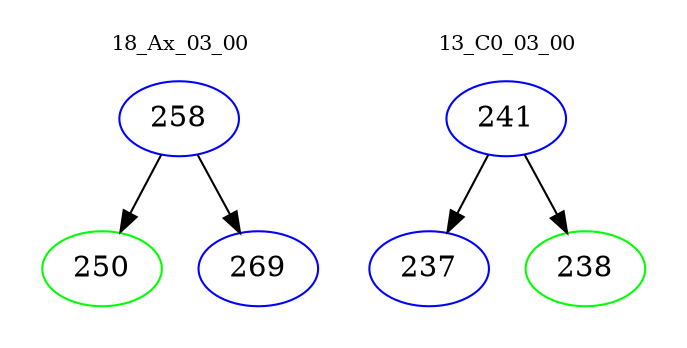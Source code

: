 digraph{
subgraph cluster_0 {
color = white
label = "18_Ax_03_00";
fontsize=10;
T0_258 [label="258", color="blue"]
T0_258 -> T0_250 [color="black"]
T0_250 [label="250", color="green"]
T0_258 -> T0_269 [color="black"]
T0_269 [label="269", color="blue"]
}
subgraph cluster_1 {
color = white
label = "13_C0_03_00";
fontsize=10;
T1_241 [label="241", color="blue"]
T1_241 -> T1_237 [color="black"]
T1_237 [label="237", color="blue"]
T1_241 -> T1_238 [color="black"]
T1_238 [label="238", color="green"]
}
}
